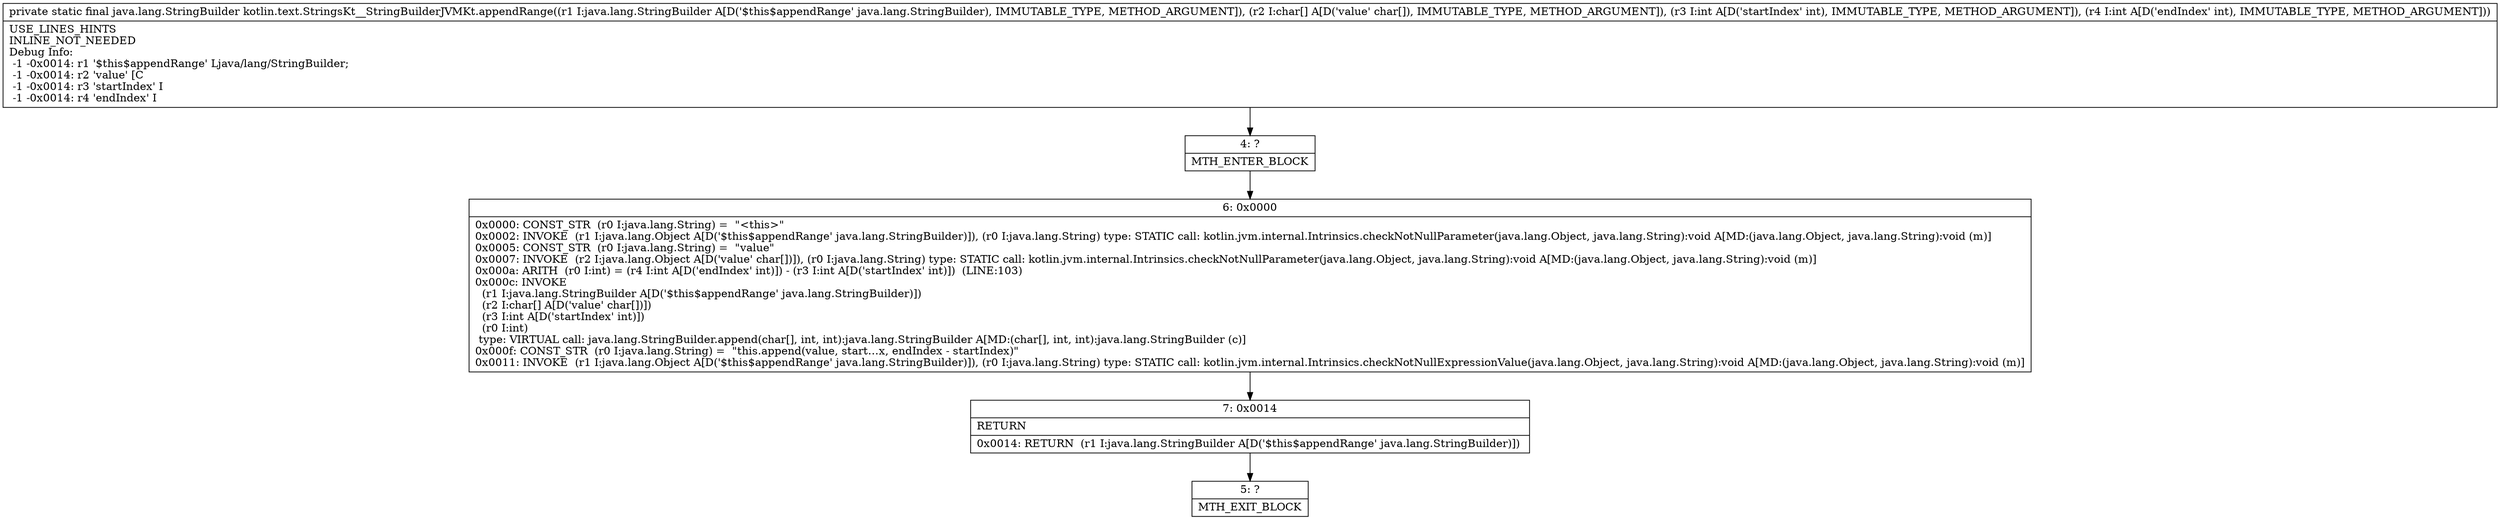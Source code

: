 digraph "CFG forkotlin.text.StringsKt__StringBuilderJVMKt.appendRange(Ljava\/lang\/StringBuilder;[CII)Ljava\/lang\/StringBuilder;" {
Node_4 [shape=record,label="{4\:\ ?|MTH_ENTER_BLOCK\l}"];
Node_6 [shape=record,label="{6\:\ 0x0000|0x0000: CONST_STR  (r0 I:java.lang.String) =  \"\<this\>\" \l0x0002: INVOKE  (r1 I:java.lang.Object A[D('$this$appendRange' java.lang.StringBuilder)]), (r0 I:java.lang.String) type: STATIC call: kotlin.jvm.internal.Intrinsics.checkNotNullParameter(java.lang.Object, java.lang.String):void A[MD:(java.lang.Object, java.lang.String):void (m)]\l0x0005: CONST_STR  (r0 I:java.lang.String) =  \"value\" \l0x0007: INVOKE  (r2 I:java.lang.Object A[D('value' char[])]), (r0 I:java.lang.String) type: STATIC call: kotlin.jvm.internal.Intrinsics.checkNotNullParameter(java.lang.Object, java.lang.String):void A[MD:(java.lang.Object, java.lang.String):void (m)]\l0x000a: ARITH  (r0 I:int) = (r4 I:int A[D('endIndex' int)]) \- (r3 I:int A[D('startIndex' int)])  (LINE:103)\l0x000c: INVOKE  \l  (r1 I:java.lang.StringBuilder A[D('$this$appendRange' java.lang.StringBuilder)])\l  (r2 I:char[] A[D('value' char[])])\l  (r3 I:int A[D('startIndex' int)])\l  (r0 I:int)\l type: VIRTUAL call: java.lang.StringBuilder.append(char[], int, int):java.lang.StringBuilder A[MD:(char[], int, int):java.lang.StringBuilder (c)]\l0x000f: CONST_STR  (r0 I:java.lang.String) =  \"this.append(value, start…x, endIndex \- startIndex)\" \l0x0011: INVOKE  (r1 I:java.lang.Object A[D('$this$appendRange' java.lang.StringBuilder)]), (r0 I:java.lang.String) type: STATIC call: kotlin.jvm.internal.Intrinsics.checkNotNullExpressionValue(java.lang.Object, java.lang.String):void A[MD:(java.lang.Object, java.lang.String):void (m)]\l}"];
Node_7 [shape=record,label="{7\:\ 0x0014|RETURN\l|0x0014: RETURN  (r1 I:java.lang.StringBuilder A[D('$this$appendRange' java.lang.StringBuilder)]) \l}"];
Node_5 [shape=record,label="{5\:\ ?|MTH_EXIT_BLOCK\l}"];
MethodNode[shape=record,label="{private static final java.lang.StringBuilder kotlin.text.StringsKt__StringBuilderJVMKt.appendRange((r1 I:java.lang.StringBuilder A[D('$this$appendRange' java.lang.StringBuilder), IMMUTABLE_TYPE, METHOD_ARGUMENT]), (r2 I:char[] A[D('value' char[]), IMMUTABLE_TYPE, METHOD_ARGUMENT]), (r3 I:int A[D('startIndex' int), IMMUTABLE_TYPE, METHOD_ARGUMENT]), (r4 I:int A[D('endIndex' int), IMMUTABLE_TYPE, METHOD_ARGUMENT]))  | USE_LINES_HINTS\lINLINE_NOT_NEEDED\lDebug Info:\l  \-1 \-0x0014: r1 '$this$appendRange' Ljava\/lang\/StringBuilder;\l  \-1 \-0x0014: r2 'value' [C\l  \-1 \-0x0014: r3 'startIndex' I\l  \-1 \-0x0014: r4 'endIndex' I\l}"];
MethodNode -> Node_4;Node_4 -> Node_6;
Node_6 -> Node_7;
Node_7 -> Node_5;
}

